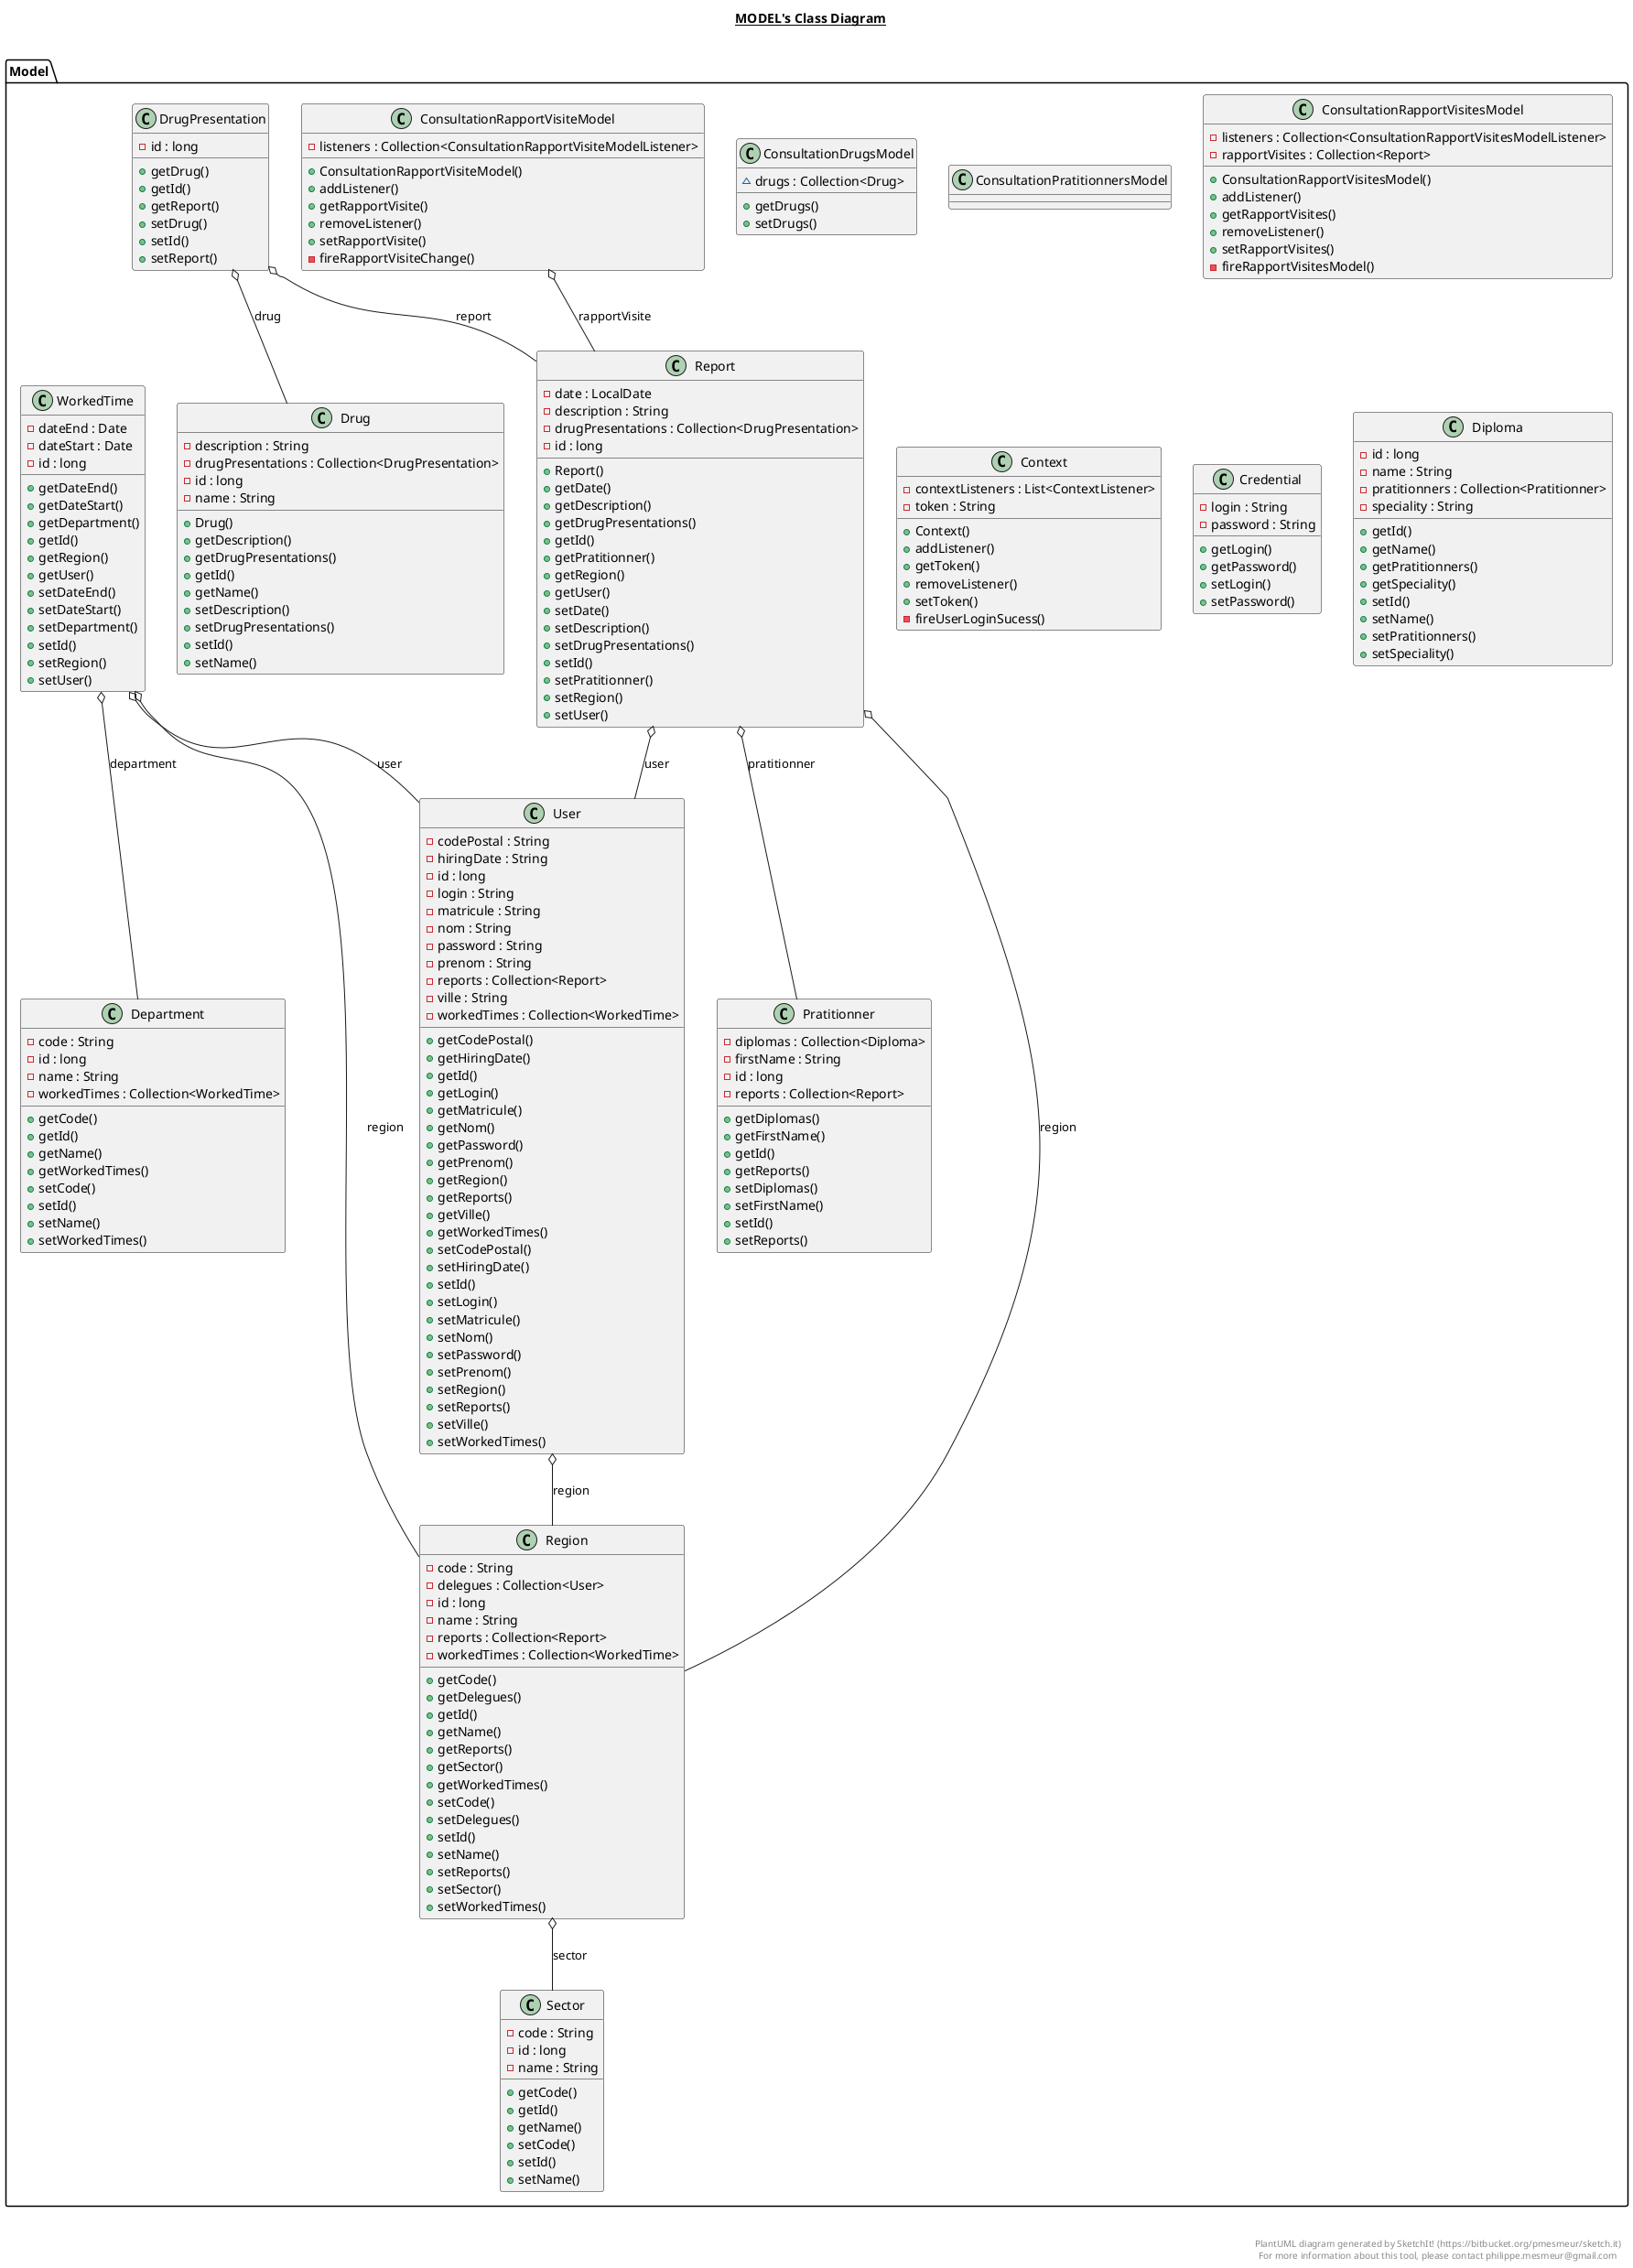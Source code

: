 @startuml

title __MODEL's Class Diagram__\n

  
    namespace Model {
      class Model.ConsultationDrugsModel {
          ~ drugs : Collection<Drug>
          + getDrugs()
          + setDrugs()
      }
    }
  

  
    namespace Model {
      class Model.ConsultationPratitionnersModel {
      }
    }

  

  
    namespace Model {
      class Model.ConsultationRapportVisiteModel {
          - listeners : Collection<ConsultationRapportVisiteModelListener>
          + ConsultationRapportVisiteModel()
          + addListener()
          + getRapportVisite()
          + removeListener()
          + setRapportVisite()
          - fireRapportVisiteChange()
      }
    }

  

  
    namespace Model {
      class Model.ConsultationRapportVisitesModel {
          - listeners : Collection<ConsultationRapportVisitesModelListener>
          - rapportVisites : Collection<Report>
          + ConsultationRapportVisitesModel()
          + addListener()
          + getRapportVisites()
          + removeListener()
          + setRapportVisites()
          - fireRapportVisitesModel()
      }
    }

  

  
    namespace Model {
      class Model.Context {
          - contextListeners : List<ContextListener>
          - token : String
          + Context()
          + addListener()
          + getToken()
          + removeListener()
          + setToken()
          - fireUserLoginSucess()
      }
    }
  

  
    namespace Model {
      class Model.Credential {
          - login : String
          - password : String
          + getLogin()
          + getPassword()
          + setLogin()
          + setPassword()
      }
    }

  

  
    namespace Model {
      class Model.Department {
          - code : String
          - id : long
          - name : String
          - workedTimes : Collection<WorkedTime>
          + getCode()
          + getId()
          + getName()
          + getWorkedTimes()
          + setCode()
          + setId()
          + setName()
          + setWorkedTimes()
      }
    }

  

  
    namespace Model {
      class Model.Diploma {
          - id : long
          - name : String
          - pratitionners : Collection<Pratitionner>
          - speciality : String
          + getId()
          + getName()
          + getPratitionners()
          + getSpeciality()
          + setId()
          + setName()
          + setPratitionners()
          + setSpeciality()
      }
    }

  

  
    namespace Model {
      class Model.Drug {
          - description : String
          - drugPresentations : Collection<DrugPresentation>
          - id : long
          - name : String
          + Drug()
          + getDescription()
          + getDrugPresentations()
          + getId()
          + getName()
          + setDescription()
          + setDrugPresentations()
          + setId()
          + setName()
      }
    }

  

  
    namespace Model {
      class Model.DrugPresentation {
          - id : long
          + getDrug()
          + getId()
          + getReport()
          + setDrug()
          + setId()
          + setReport()
      }
    }

  

  
    namespace Model {
      class Model.Pratitionner {
          - diplomas : Collection<Diploma>
          - firstName : String
          - id : long
          - reports : Collection<Report>
          + getDiplomas()
          + getFirstName()
          + getId()
          + getReports()
          + setDiplomas()
          + setFirstName()
          + setId()
          + setReports()
      }
    }

  

  
    namespace Model {
      class Model.Region {
          - code : String
          - delegues : Collection<User>
          - id : long
          - name : String
          - reports : Collection<Report>
          - workedTimes : Collection<WorkedTime>
          + getCode()
          + getDelegues()
          + getId()
          + getName()
          + getReports()
          + getSector()
          + getWorkedTimes()
          + setCode()
          + setDelegues()
          + setId()
          + setName()
          + setReports()
          + setSector()
          + setWorkedTimes()
      }
    }

  

  
    namespace Model {
      class Model.Report {
          - date : LocalDate
          - description : String
          - drugPresentations : Collection<DrugPresentation>
          - id : long
          + Report()
          + getDate()
          + getDescription()
          + getDrugPresentations()
          + getId()
          + getPratitionner()
          + getRegion()
          + getUser()
          + setDate()
          + setDescription()
          + setDrugPresentations()
          + setId()
          + setPratitionner()
          + setRegion()
          + setUser()
      }
    }

  

  
    namespace Model {
      class Model.Sector {
          - code : String
          - id : long
          - name : String
          + getCode()
          + getId()
          + getName()
          + setCode()
          + setId()
          + setName()
      }
    }

  

  
    namespace Model {
      class Model.User {
          - codePostal : String
          - hiringDate : String
          - id : long
          - login : String
          - matricule : String
          - nom : String
          - password : String
          - prenom : String
          - reports : Collection<Report>
          - ville : String
          - workedTimes : Collection<WorkedTime>
          + getCodePostal()
          + getHiringDate()
          + getId()
          + getLogin()
          + getMatricule()
          + getNom()
          + getPassword()
          + getPrenom()
          + getRegion()
          + getReports()
          + getVille()
          + getWorkedTimes()
          + setCodePostal()
          + setHiringDate()
          + setId()
          + setLogin()
          + setMatricule()
          + setNom()
          + setPassword()
          + setPrenom()
          + setRegion()
          + setReports()
          + setVille()
          + setWorkedTimes()
      }
    }

  

  
    namespace Model {
      class Model.WorkedTime {
          - dateEnd : Date
          - dateStart : Date
          - id : long
          + getDateEnd()
          + getDateStart()
          + getDepartment()
          + getId()
          + getRegion()
          + getUser()
          + setDateEnd()
          + setDateStart()
          + setDepartment()
          + setId()
          + setRegion()
          + setUser()
      }
    }

  

  Model.ConsultationRapportVisiteModel o-- Model.Report : rapportVisite
  Model.DrugPresentation o-- Model.Drug : drug
  Model.DrugPresentation o-- Model.Report : report
  Model.Region o-- Model.Sector : sector
  Model.Report o-- Model.Pratitionner : pratitionner
  Model.Report o-- Model.Region : region
  Model.Report o-- Model.User : user
  Model.User o-- Model.Region : region
  Model.WorkedTime o-- Model.Department : department
  Model.WorkedTime o-- Model.Region : region
  Model.WorkedTime o-- Model.User : user


right footer


PlantUML diagram generated by SketchIt! (https://bitbucket.org/pmesmeur/sketch.it)
For more information about this tool, please contact philippe.mesmeur@gmail.com
endfooter

@enduml
